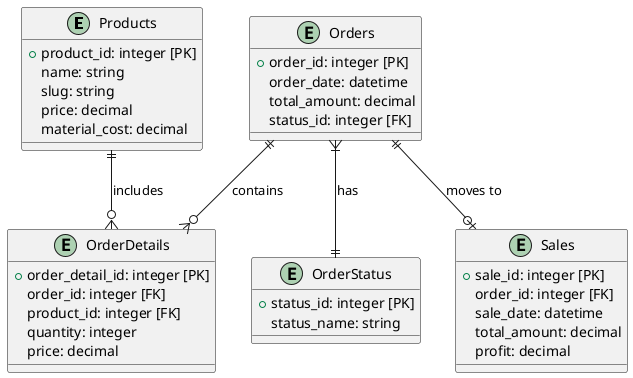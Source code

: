 @startuml
entity Products {
  +product_id: integer [PK]
  name: string
  slug: string
  price: decimal
  material_cost: decimal
}

entity Orders {
  +order_id: integer [PK]
  order_date: datetime
  total_amount: decimal
  status_id: integer [FK]
}

entity OrderDetails {
  +order_detail_id: integer [PK]
  order_id: integer [FK]
  product_id: integer [FK]
  quantity: integer
  price: decimal
}

entity OrderStatus {
  +status_id: integer [PK]
  status_name: string
}

entity Sales {
  +sale_id: integer [PK]
  order_id: integer [FK]
  sale_date: datetime
  total_amount: decimal
  profit: decimal
}

Products ||--o{ OrderDetails : includes
Orders ||--o{ OrderDetails : contains
Orders }|--|| OrderStatus : has
Orders ||--o| Sales : moves to
@enduml